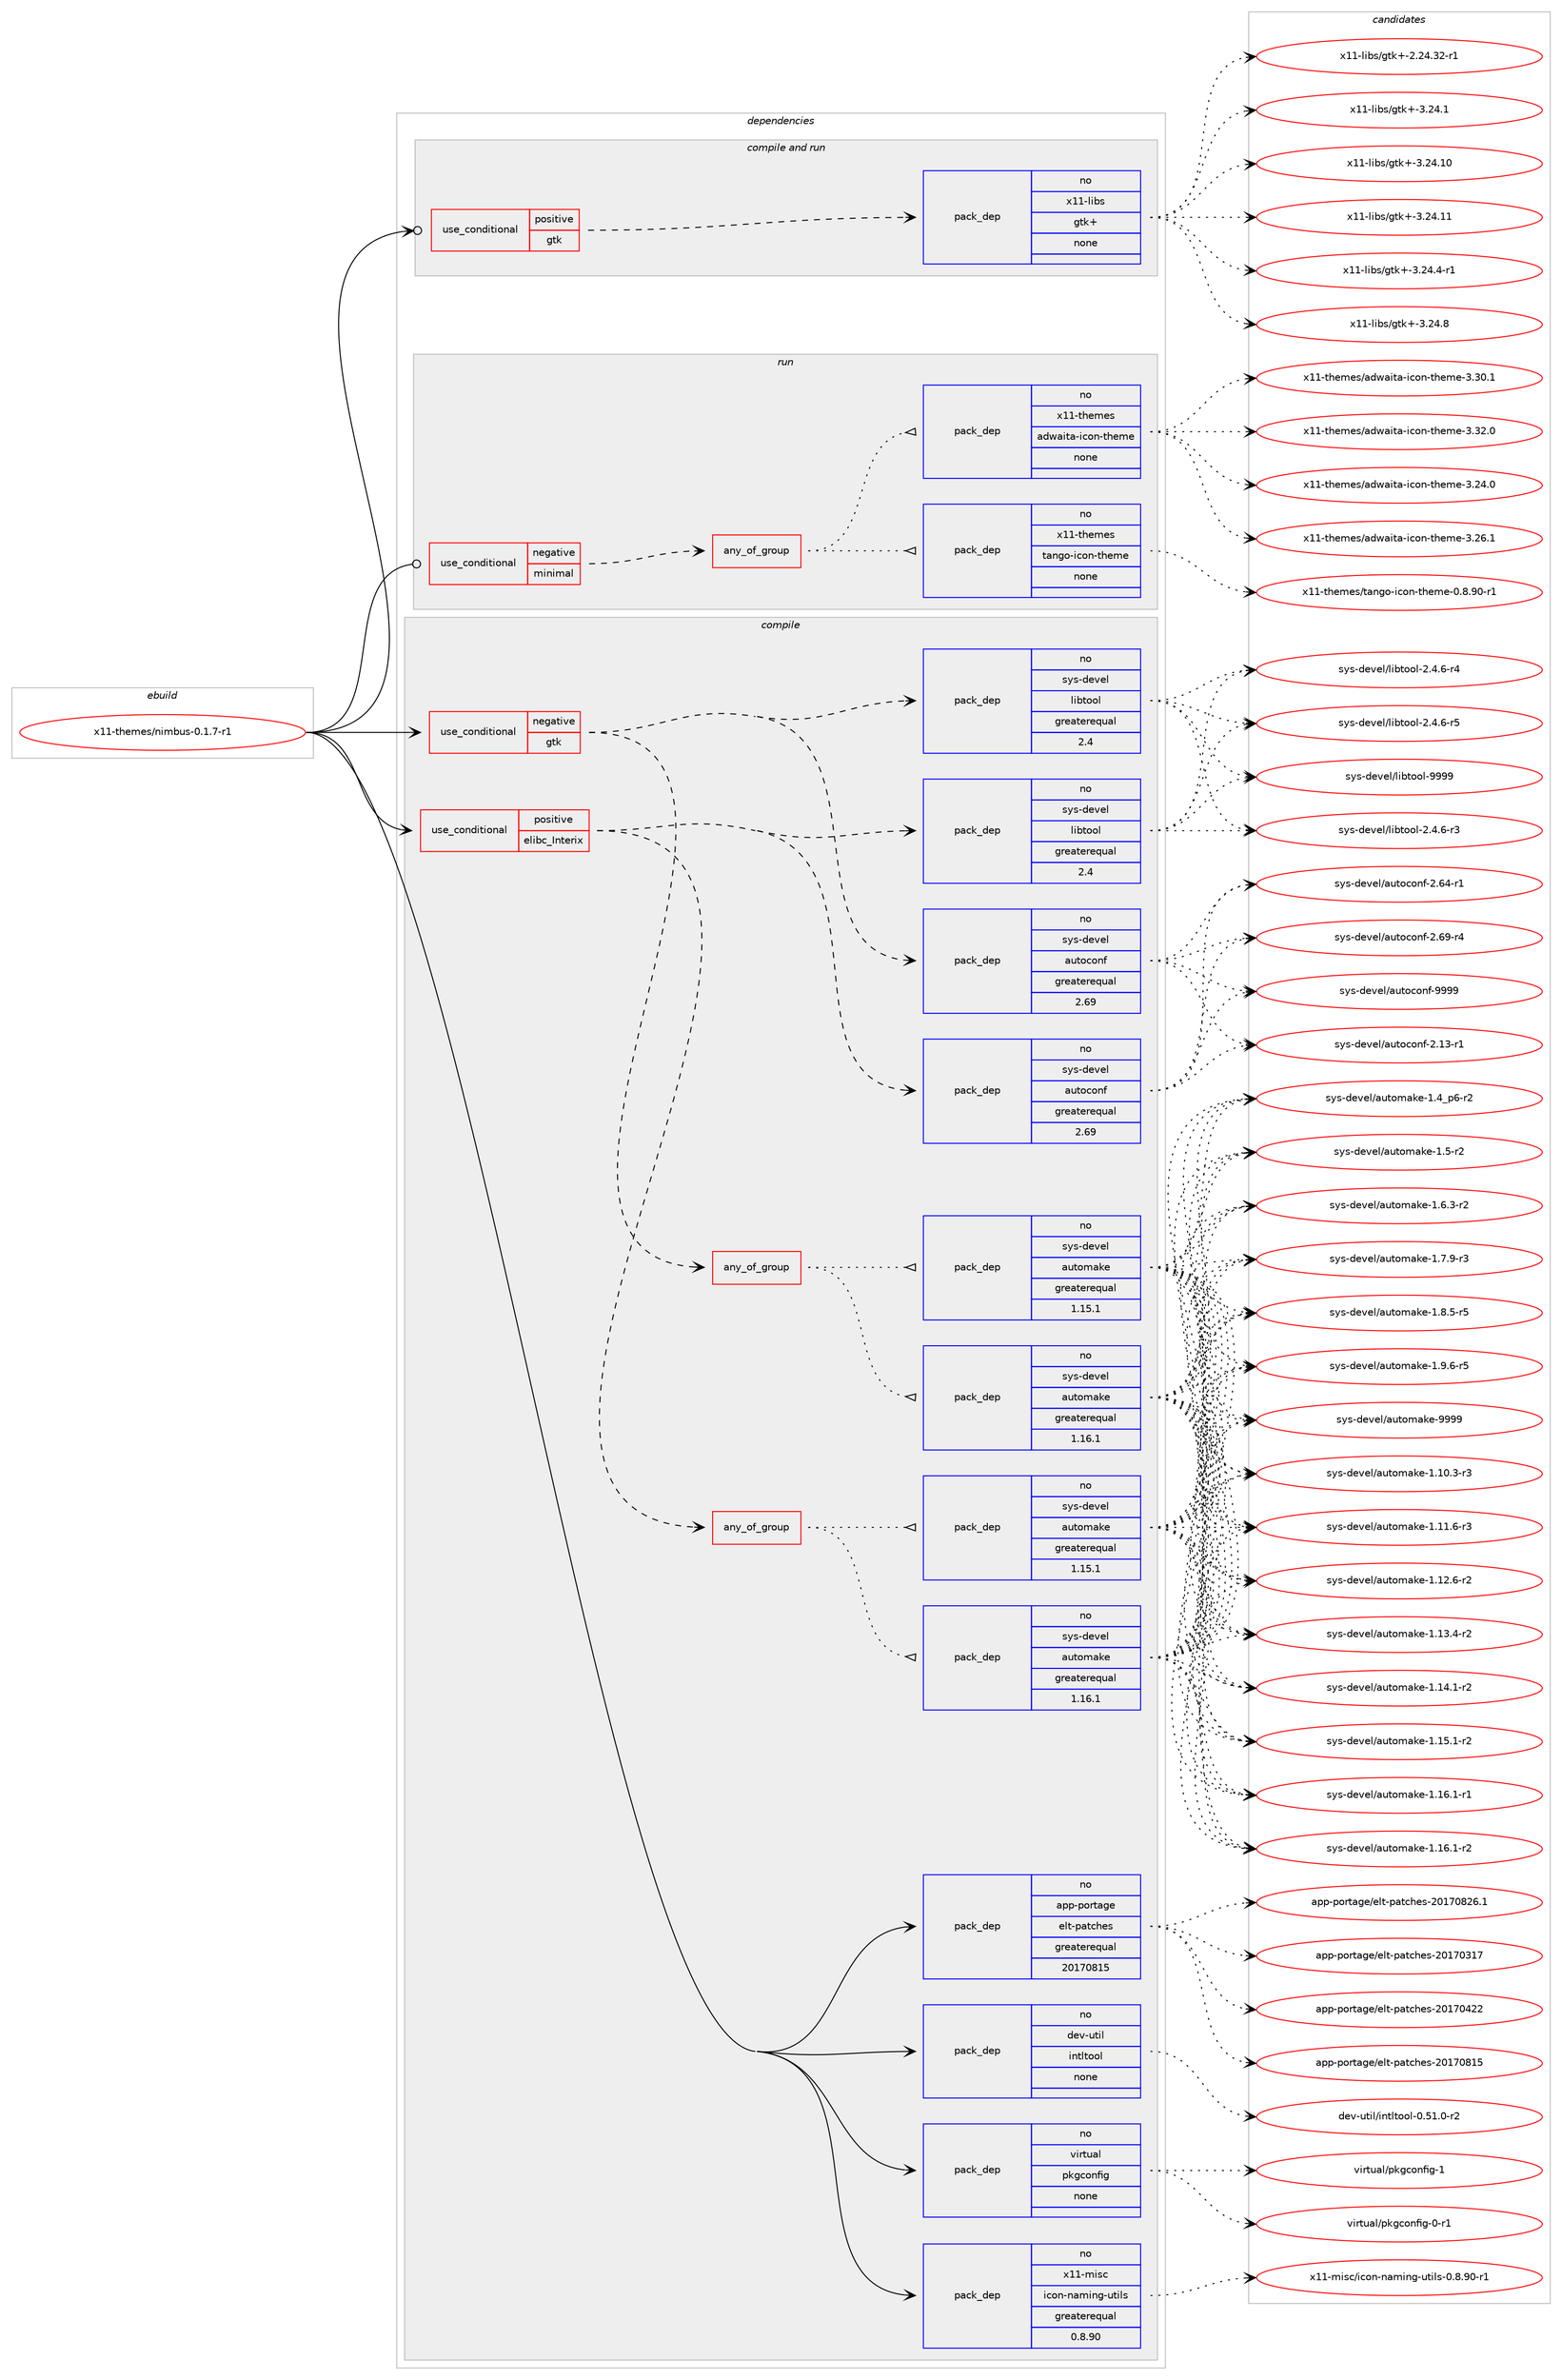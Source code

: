 digraph prolog {

# *************
# Graph options
# *************

newrank=true;
concentrate=true;
compound=true;
graph [rankdir=LR,fontname=Helvetica,fontsize=10,ranksep=1.5];#, ranksep=2.5, nodesep=0.2];
edge  [arrowhead=vee];
node  [fontname=Helvetica,fontsize=10];

# **********
# The ebuild
# **********

subgraph cluster_leftcol {
color=gray;
rank=same;
label=<<i>ebuild</i>>;
id [label="x11-themes/nimbus-0.1.7-r1", color=red, width=4, href="../x11-themes/nimbus-0.1.7-r1.svg"];
}

# ****************
# The dependencies
# ****************

subgraph cluster_midcol {
color=gray;
label=<<i>dependencies</i>>;
subgraph cluster_compile {
fillcolor="#eeeeee";
style=filled;
label=<<i>compile</i>>;
subgraph cond220426 {
dependency925000 [label=<<TABLE BORDER="0" CELLBORDER="1" CELLSPACING="0" CELLPADDING="4"><TR><TD ROWSPAN="3" CELLPADDING="10">use_conditional</TD></TR><TR><TD>negative</TD></TR><TR><TD>gtk</TD></TR></TABLE>>, shape=none, color=red];
subgraph any16218 {
dependency925001 [label=<<TABLE BORDER="0" CELLBORDER="1" CELLSPACING="0" CELLPADDING="4"><TR><TD CELLPADDING="10">any_of_group</TD></TR></TABLE>>, shape=none, color=red];subgraph pack687758 {
dependency925002 [label=<<TABLE BORDER="0" CELLBORDER="1" CELLSPACING="0" CELLPADDING="4" WIDTH="220"><TR><TD ROWSPAN="6" CELLPADDING="30">pack_dep</TD></TR><TR><TD WIDTH="110">no</TD></TR><TR><TD>sys-devel</TD></TR><TR><TD>automake</TD></TR><TR><TD>greaterequal</TD></TR><TR><TD>1.16.1</TD></TR></TABLE>>, shape=none, color=blue];
}
dependency925001:e -> dependency925002:w [weight=20,style="dotted",arrowhead="oinv"];
subgraph pack687759 {
dependency925003 [label=<<TABLE BORDER="0" CELLBORDER="1" CELLSPACING="0" CELLPADDING="4" WIDTH="220"><TR><TD ROWSPAN="6" CELLPADDING="30">pack_dep</TD></TR><TR><TD WIDTH="110">no</TD></TR><TR><TD>sys-devel</TD></TR><TR><TD>automake</TD></TR><TR><TD>greaterequal</TD></TR><TR><TD>1.15.1</TD></TR></TABLE>>, shape=none, color=blue];
}
dependency925001:e -> dependency925003:w [weight=20,style="dotted",arrowhead="oinv"];
}
dependency925000:e -> dependency925001:w [weight=20,style="dashed",arrowhead="vee"];
subgraph pack687760 {
dependency925004 [label=<<TABLE BORDER="0" CELLBORDER="1" CELLSPACING="0" CELLPADDING="4" WIDTH="220"><TR><TD ROWSPAN="6" CELLPADDING="30">pack_dep</TD></TR><TR><TD WIDTH="110">no</TD></TR><TR><TD>sys-devel</TD></TR><TR><TD>autoconf</TD></TR><TR><TD>greaterequal</TD></TR><TR><TD>2.69</TD></TR></TABLE>>, shape=none, color=blue];
}
dependency925000:e -> dependency925004:w [weight=20,style="dashed",arrowhead="vee"];
subgraph pack687761 {
dependency925005 [label=<<TABLE BORDER="0" CELLBORDER="1" CELLSPACING="0" CELLPADDING="4" WIDTH="220"><TR><TD ROWSPAN="6" CELLPADDING="30">pack_dep</TD></TR><TR><TD WIDTH="110">no</TD></TR><TR><TD>sys-devel</TD></TR><TR><TD>libtool</TD></TR><TR><TD>greaterequal</TD></TR><TR><TD>2.4</TD></TR></TABLE>>, shape=none, color=blue];
}
dependency925000:e -> dependency925005:w [weight=20,style="dashed",arrowhead="vee"];
}
id:e -> dependency925000:w [weight=20,style="solid",arrowhead="vee"];
subgraph cond220427 {
dependency925006 [label=<<TABLE BORDER="0" CELLBORDER="1" CELLSPACING="0" CELLPADDING="4"><TR><TD ROWSPAN="3" CELLPADDING="10">use_conditional</TD></TR><TR><TD>positive</TD></TR><TR><TD>elibc_Interix</TD></TR></TABLE>>, shape=none, color=red];
subgraph any16219 {
dependency925007 [label=<<TABLE BORDER="0" CELLBORDER="1" CELLSPACING="0" CELLPADDING="4"><TR><TD CELLPADDING="10">any_of_group</TD></TR></TABLE>>, shape=none, color=red];subgraph pack687762 {
dependency925008 [label=<<TABLE BORDER="0" CELLBORDER="1" CELLSPACING="0" CELLPADDING="4" WIDTH="220"><TR><TD ROWSPAN="6" CELLPADDING="30">pack_dep</TD></TR><TR><TD WIDTH="110">no</TD></TR><TR><TD>sys-devel</TD></TR><TR><TD>automake</TD></TR><TR><TD>greaterequal</TD></TR><TR><TD>1.16.1</TD></TR></TABLE>>, shape=none, color=blue];
}
dependency925007:e -> dependency925008:w [weight=20,style="dotted",arrowhead="oinv"];
subgraph pack687763 {
dependency925009 [label=<<TABLE BORDER="0" CELLBORDER="1" CELLSPACING="0" CELLPADDING="4" WIDTH="220"><TR><TD ROWSPAN="6" CELLPADDING="30">pack_dep</TD></TR><TR><TD WIDTH="110">no</TD></TR><TR><TD>sys-devel</TD></TR><TR><TD>automake</TD></TR><TR><TD>greaterequal</TD></TR><TR><TD>1.15.1</TD></TR></TABLE>>, shape=none, color=blue];
}
dependency925007:e -> dependency925009:w [weight=20,style="dotted",arrowhead="oinv"];
}
dependency925006:e -> dependency925007:w [weight=20,style="dashed",arrowhead="vee"];
subgraph pack687764 {
dependency925010 [label=<<TABLE BORDER="0" CELLBORDER="1" CELLSPACING="0" CELLPADDING="4" WIDTH="220"><TR><TD ROWSPAN="6" CELLPADDING="30">pack_dep</TD></TR><TR><TD WIDTH="110">no</TD></TR><TR><TD>sys-devel</TD></TR><TR><TD>autoconf</TD></TR><TR><TD>greaterequal</TD></TR><TR><TD>2.69</TD></TR></TABLE>>, shape=none, color=blue];
}
dependency925006:e -> dependency925010:w [weight=20,style="dashed",arrowhead="vee"];
subgraph pack687765 {
dependency925011 [label=<<TABLE BORDER="0" CELLBORDER="1" CELLSPACING="0" CELLPADDING="4" WIDTH="220"><TR><TD ROWSPAN="6" CELLPADDING="30">pack_dep</TD></TR><TR><TD WIDTH="110">no</TD></TR><TR><TD>sys-devel</TD></TR><TR><TD>libtool</TD></TR><TR><TD>greaterequal</TD></TR><TR><TD>2.4</TD></TR></TABLE>>, shape=none, color=blue];
}
dependency925006:e -> dependency925011:w [weight=20,style="dashed",arrowhead="vee"];
}
id:e -> dependency925006:w [weight=20,style="solid",arrowhead="vee"];
subgraph pack687766 {
dependency925012 [label=<<TABLE BORDER="0" CELLBORDER="1" CELLSPACING="0" CELLPADDING="4" WIDTH="220"><TR><TD ROWSPAN="6" CELLPADDING="30">pack_dep</TD></TR><TR><TD WIDTH="110">no</TD></TR><TR><TD>app-portage</TD></TR><TR><TD>elt-patches</TD></TR><TR><TD>greaterequal</TD></TR><TR><TD>20170815</TD></TR></TABLE>>, shape=none, color=blue];
}
id:e -> dependency925012:w [weight=20,style="solid",arrowhead="vee"];
subgraph pack687767 {
dependency925013 [label=<<TABLE BORDER="0" CELLBORDER="1" CELLSPACING="0" CELLPADDING="4" WIDTH="220"><TR><TD ROWSPAN="6" CELLPADDING="30">pack_dep</TD></TR><TR><TD WIDTH="110">no</TD></TR><TR><TD>dev-util</TD></TR><TR><TD>intltool</TD></TR><TR><TD>none</TD></TR><TR><TD></TD></TR></TABLE>>, shape=none, color=blue];
}
id:e -> dependency925013:w [weight=20,style="solid",arrowhead="vee"];
subgraph pack687768 {
dependency925014 [label=<<TABLE BORDER="0" CELLBORDER="1" CELLSPACING="0" CELLPADDING="4" WIDTH="220"><TR><TD ROWSPAN="6" CELLPADDING="30">pack_dep</TD></TR><TR><TD WIDTH="110">no</TD></TR><TR><TD>virtual</TD></TR><TR><TD>pkgconfig</TD></TR><TR><TD>none</TD></TR><TR><TD></TD></TR></TABLE>>, shape=none, color=blue];
}
id:e -> dependency925014:w [weight=20,style="solid",arrowhead="vee"];
subgraph pack687769 {
dependency925015 [label=<<TABLE BORDER="0" CELLBORDER="1" CELLSPACING="0" CELLPADDING="4" WIDTH="220"><TR><TD ROWSPAN="6" CELLPADDING="30">pack_dep</TD></TR><TR><TD WIDTH="110">no</TD></TR><TR><TD>x11-misc</TD></TR><TR><TD>icon-naming-utils</TD></TR><TR><TD>greaterequal</TD></TR><TR><TD>0.8.90</TD></TR></TABLE>>, shape=none, color=blue];
}
id:e -> dependency925015:w [weight=20,style="solid",arrowhead="vee"];
}
subgraph cluster_compileandrun {
fillcolor="#eeeeee";
style=filled;
label=<<i>compile and run</i>>;
subgraph cond220428 {
dependency925016 [label=<<TABLE BORDER="0" CELLBORDER="1" CELLSPACING="0" CELLPADDING="4"><TR><TD ROWSPAN="3" CELLPADDING="10">use_conditional</TD></TR><TR><TD>positive</TD></TR><TR><TD>gtk</TD></TR></TABLE>>, shape=none, color=red];
subgraph pack687770 {
dependency925017 [label=<<TABLE BORDER="0" CELLBORDER="1" CELLSPACING="0" CELLPADDING="4" WIDTH="220"><TR><TD ROWSPAN="6" CELLPADDING="30">pack_dep</TD></TR><TR><TD WIDTH="110">no</TD></TR><TR><TD>x11-libs</TD></TR><TR><TD>gtk+</TD></TR><TR><TD>none</TD></TR><TR><TD></TD></TR></TABLE>>, shape=none, color=blue];
}
dependency925016:e -> dependency925017:w [weight=20,style="dashed",arrowhead="vee"];
}
id:e -> dependency925016:w [weight=20,style="solid",arrowhead="odotvee"];
}
subgraph cluster_run {
fillcolor="#eeeeee";
style=filled;
label=<<i>run</i>>;
subgraph cond220429 {
dependency925018 [label=<<TABLE BORDER="0" CELLBORDER="1" CELLSPACING="0" CELLPADDING="4"><TR><TD ROWSPAN="3" CELLPADDING="10">use_conditional</TD></TR><TR><TD>negative</TD></TR><TR><TD>minimal</TD></TR></TABLE>>, shape=none, color=red];
subgraph any16220 {
dependency925019 [label=<<TABLE BORDER="0" CELLBORDER="1" CELLSPACING="0" CELLPADDING="4"><TR><TD CELLPADDING="10">any_of_group</TD></TR></TABLE>>, shape=none, color=red];subgraph pack687771 {
dependency925020 [label=<<TABLE BORDER="0" CELLBORDER="1" CELLSPACING="0" CELLPADDING="4" WIDTH="220"><TR><TD ROWSPAN="6" CELLPADDING="30">pack_dep</TD></TR><TR><TD WIDTH="110">no</TD></TR><TR><TD>x11-themes</TD></TR><TR><TD>adwaita-icon-theme</TD></TR><TR><TD>none</TD></TR><TR><TD></TD></TR></TABLE>>, shape=none, color=blue];
}
dependency925019:e -> dependency925020:w [weight=20,style="dotted",arrowhead="oinv"];
subgraph pack687772 {
dependency925021 [label=<<TABLE BORDER="0" CELLBORDER="1" CELLSPACING="0" CELLPADDING="4" WIDTH="220"><TR><TD ROWSPAN="6" CELLPADDING="30">pack_dep</TD></TR><TR><TD WIDTH="110">no</TD></TR><TR><TD>x11-themes</TD></TR><TR><TD>tango-icon-theme</TD></TR><TR><TD>none</TD></TR><TR><TD></TD></TR></TABLE>>, shape=none, color=blue];
}
dependency925019:e -> dependency925021:w [weight=20,style="dotted",arrowhead="oinv"];
}
dependency925018:e -> dependency925019:w [weight=20,style="dashed",arrowhead="vee"];
}
id:e -> dependency925018:w [weight=20,style="solid",arrowhead="odot"];
}
}

# **************
# The candidates
# **************

subgraph cluster_choices {
rank=same;
color=gray;
label=<<i>candidates</i>>;

subgraph choice687758 {
color=black;
nodesep=1;
choice11512111545100101118101108479711711611110997107101454946494846514511451 [label="sys-devel/automake-1.10.3-r3", color=red, width=4,href="../sys-devel/automake-1.10.3-r3.svg"];
choice11512111545100101118101108479711711611110997107101454946494946544511451 [label="sys-devel/automake-1.11.6-r3", color=red, width=4,href="../sys-devel/automake-1.11.6-r3.svg"];
choice11512111545100101118101108479711711611110997107101454946495046544511450 [label="sys-devel/automake-1.12.6-r2", color=red, width=4,href="../sys-devel/automake-1.12.6-r2.svg"];
choice11512111545100101118101108479711711611110997107101454946495146524511450 [label="sys-devel/automake-1.13.4-r2", color=red, width=4,href="../sys-devel/automake-1.13.4-r2.svg"];
choice11512111545100101118101108479711711611110997107101454946495246494511450 [label="sys-devel/automake-1.14.1-r2", color=red, width=4,href="../sys-devel/automake-1.14.1-r2.svg"];
choice11512111545100101118101108479711711611110997107101454946495346494511450 [label="sys-devel/automake-1.15.1-r2", color=red, width=4,href="../sys-devel/automake-1.15.1-r2.svg"];
choice11512111545100101118101108479711711611110997107101454946495446494511449 [label="sys-devel/automake-1.16.1-r1", color=red, width=4,href="../sys-devel/automake-1.16.1-r1.svg"];
choice11512111545100101118101108479711711611110997107101454946495446494511450 [label="sys-devel/automake-1.16.1-r2", color=red, width=4,href="../sys-devel/automake-1.16.1-r2.svg"];
choice115121115451001011181011084797117116111109971071014549465295112544511450 [label="sys-devel/automake-1.4_p6-r2", color=red, width=4,href="../sys-devel/automake-1.4_p6-r2.svg"];
choice11512111545100101118101108479711711611110997107101454946534511450 [label="sys-devel/automake-1.5-r2", color=red, width=4,href="../sys-devel/automake-1.5-r2.svg"];
choice115121115451001011181011084797117116111109971071014549465446514511450 [label="sys-devel/automake-1.6.3-r2", color=red, width=4,href="../sys-devel/automake-1.6.3-r2.svg"];
choice115121115451001011181011084797117116111109971071014549465546574511451 [label="sys-devel/automake-1.7.9-r3", color=red, width=4,href="../sys-devel/automake-1.7.9-r3.svg"];
choice115121115451001011181011084797117116111109971071014549465646534511453 [label="sys-devel/automake-1.8.5-r5", color=red, width=4,href="../sys-devel/automake-1.8.5-r5.svg"];
choice115121115451001011181011084797117116111109971071014549465746544511453 [label="sys-devel/automake-1.9.6-r5", color=red, width=4,href="../sys-devel/automake-1.9.6-r5.svg"];
choice115121115451001011181011084797117116111109971071014557575757 [label="sys-devel/automake-9999", color=red, width=4,href="../sys-devel/automake-9999.svg"];
dependency925002:e -> choice11512111545100101118101108479711711611110997107101454946494846514511451:w [style=dotted,weight="100"];
dependency925002:e -> choice11512111545100101118101108479711711611110997107101454946494946544511451:w [style=dotted,weight="100"];
dependency925002:e -> choice11512111545100101118101108479711711611110997107101454946495046544511450:w [style=dotted,weight="100"];
dependency925002:e -> choice11512111545100101118101108479711711611110997107101454946495146524511450:w [style=dotted,weight="100"];
dependency925002:e -> choice11512111545100101118101108479711711611110997107101454946495246494511450:w [style=dotted,weight="100"];
dependency925002:e -> choice11512111545100101118101108479711711611110997107101454946495346494511450:w [style=dotted,weight="100"];
dependency925002:e -> choice11512111545100101118101108479711711611110997107101454946495446494511449:w [style=dotted,weight="100"];
dependency925002:e -> choice11512111545100101118101108479711711611110997107101454946495446494511450:w [style=dotted,weight="100"];
dependency925002:e -> choice115121115451001011181011084797117116111109971071014549465295112544511450:w [style=dotted,weight="100"];
dependency925002:e -> choice11512111545100101118101108479711711611110997107101454946534511450:w [style=dotted,weight="100"];
dependency925002:e -> choice115121115451001011181011084797117116111109971071014549465446514511450:w [style=dotted,weight="100"];
dependency925002:e -> choice115121115451001011181011084797117116111109971071014549465546574511451:w [style=dotted,weight="100"];
dependency925002:e -> choice115121115451001011181011084797117116111109971071014549465646534511453:w [style=dotted,weight="100"];
dependency925002:e -> choice115121115451001011181011084797117116111109971071014549465746544511453:w [style=dotted,weight="100"];
dependency925002:e -> choice115121115451001011181011084797117116111109971071014557575757:w [style=dotted,weight="100"];
}
subgraph choice687759 {
color=black;
nodesep=1;
choice11512111545100101118101108479711711611110997107101454946494846514511451 [label="sys-devel/automake-1.10.3-r3", color=red, width=4,href="../sys-devel/automake-1.10.3-r3.svg"];
choice11512111545100101118101108479711711611110997107101454946494946544511451 [label="sys-devel/automake-1.11.6-r3", color=red, width=4,href="../sys-devel/automake-1.11.6-r3.svg"];
choice11512111545100101118101108479711711611110997107101454946495046544511450 [label="sys-devel/automake-1.12.6-r2", color=red, width=4,href="../sys-devel/automake-1.12.6-r2.svg"];
choice11512111545100101118101108479711711611110997107101454946495146524511450 [label="sys-devel/automake-1.13.4-r2", color=red, width=4,href="../sys-devel/automake-1.13.4-r2.svg"];
choice11512111545100101118101108479711711611110997107101454946495246494511450 [label="sys-devel/automake-1.14.1-r2", color=red, width=4,href="../sys-devel/automake-1.14.1-r2.svg"];
choice11512111545100101118101108479711711611110997107101454946495346494511450 [label="sys-devel/automake-1.15.1-r2", color=red, width=4,href="../sys-devel/automake-1.15.1-r2.svg"];
choice11512111545100101118101108479711711611110997107101454946495446494511449 [label="sys-devel/automake-1.16.1-r1", color=red, width=4,href="../sys-devel/automake-1.16.1-r1.svg"];
choice11512111545100101118101108479711711611110997107101454946495446494511450 [label="sys-devel/automake-1.16.1-r2", color=red, width=4,href="../sys-devel/automake-1.16.1-r2.svg"];
choice115121115451001011181011084797117116111109971071014549465295112544511450 [label="sys-devel/automake-1.4_p6-r2", color=red, width=4,href="../sys-devel/automake-1.4_p6-r2.svg"];
choice11512111545100101118101108479711711611110997107101454946534511450 [label="sys-devel/automake-1.5-r2", color=red, width=4,href="../sys-devel/automake-1.5-r2.svg"];
choice115121115451001011181011084797117116111109971071014549465446514511450 [label="sys-devel/automake-1.6.3-r2", color=red, width=4,href="../sys-devel/automake-1.6.3-r2.svg"];
choice115121115451001011181011084797117116111109971071014549465546574511451 [label="sys-devel/automake-1.7.9-r3", color=red, width=4,href="../sys-devel/automake-1.7.9-r3.svg"];
choice115121115451001011181011084797117116111109971071014549465646534511453 [label="sys-devel/automake-1.8.5-r5", color=red, width=4,href="../sys-devel/automake-1.8.5-r5.svg"];
choice115121115451001011181011084797117116111109971071014549465746544511453 [label="sys-devel/automake-1.9.6-r5", color=red, width=4,href="../sys-devel/automake-1.9.6-r5.svg"];
choice115121115451001011181011084797117116111109971071014557575757 [label="sys-devel/automake-9999", color=red, width=4,href="../sys-devel/automake-9999.svg"];
dependency925003:e -> choice11512111545100101118101108479711711611110997107101454946494846514511451:w [style=dotted,weight="100"];
dependency925003:e -> choice11512111545100101118101108479711711611110997107101454946494946544511451:w [style=dotted,weight="100"];
dependency925003:e -> choice11512111545100101118101108479711711611110997107101454946495046544511450:w [style=dotted,weight="100"];
dependency925003:e -> choice11512111545100101118101108479711711611110997107101454946495146524511450:w [style=dotted,weight="100"];
dependency925003:e -> choice11512111545100101118101108479711711611110997107101454946495246494511450:w [style=dotted,weight="100"];
dependency925003:e -> choice11512111545100101118101108479711711611110997107101454946495346494511450:w [style=dotted,weight="100"];
dependency925003:e -> choice11512111545100101118101108479711711611110997107101454946495446494511449:w [style=dotted,weight="100"];
dependency925003:e -> choice11512111545100101118101108479711711611110997107101454946495446494511450:w [style=dotted,weight="100"];
dependency925003:e -> choice115121115451001011181011084797117116111109971071014549465295112544511450:w [style=dotted,weight="100"];
dependency925003:e -> choice11512111545100101118101108479711711611110997107101454946534511450:w [style=dotted,weight="100"];
dependency925003:e -> choice115121115451001011181011084797117116111109971071014549465446514511450:w [style=dotted,weight="100"];
dependency925003:e -> choice115121115451001011181011084797117116111109971071014549465546574511451:w [style=dotted,weight="100"];
dependency925003:e -> choice115121115451001011181011084797117116111109971071014549465646534511453:w [style=dotted,weight="100"];
dependency925003:e -> choice115121115451001011181011084797117116111109971071014549465746544511453:w [style=dotted,weight="100"];
dependency925003:e -> choice115121115451001011181011084797117116111109971071014557575757:w [style=dotted,weight="100"];
}
subgraph choice687760 {
color=black;
nodesep=1;
choice1151211154510010111810110847971171161119911111010245504649514511449 [label="sys-devel/autoconf-2.13-r1", color=red, width=4,href="../sys-devel/autoconf-2.13-r1.svg"];
choice1151211154510010111810110847971171161119911111010245504654524511449 [label="sys-devel/autoconf-2.64-r1", color=red, width=4,href="../sys-devel/autoconf-2.64-r1.svg"];
choice1151211154510010111810110847971171161119911111010245504654574511452 [label="sys-devel/autoconf-2.69-r4", color=red, width=4,href="../sys-devel/autoconf-2.69-r4.svg"];
choice115121115451001011181011084797117116111991111101024557575757 [label="sys-devel/autoconf-9999", color=red, width=4,href="../sys-devel/autoconf-9999.svg"];
dependency925004:e -> choice1151211154510010111810110847971171161119911111010245504649514511449:w [style=dotted,weight="100"];
dependency925004:e -> choice1151211154510010111810110847971171161119911111010245504654524511449:w [style=dotted,weight="100"];
dependency925004:e -> choice1151211154510010111810110847971171161119911111010245504654574511452:w [style=dotted,weight="100"];
dependency925004:e -> choice115121115451001011181011084797117116111991111101024557575757:w [style=dotted,weight="100"];
}
subgraph choice687761 {
color=black;
nodesep=1;
choice1151211154510010111810110847108105981161111111084550465246544511451 [label="sys-devel/libtool-2.4.6-r3", color=red, width=4,href="../sys-devel/libtool-2.4.6-r3.svg"];
choice1151211154510010111810110847108105981161111111084550465246544511452 [label="sys-devel/libtool-2.4.6-r4", color=red, width=4,href="../sys-devel/libtool-2.4.6-r4.svg"];
choice1151211154510010111810110847108105981161111111084550465246544511453 [label="sys-devel/libtool-2.4.6-r5", color=red, width=4,href="../sys-devel/libtool-2.4.6-r5.svg"];
choice1151211154510010111810110847108105981161111111084557575757 [label="sys-devel/libtool-9999", color=red, width=4,href="../sys-devel/libtool-9999.svg"];
dependency925005:e -> choice1151211154510010111810110847108105981161111111084550465246544511451:w [style=dotted,weight="100"];
dependency925005:e -> choice1151211154510010111810110847108105981161111111084550465246544511452:w [style=dotted,weight="100"];
dependency925005:e -> choice1151211154510010111810110847108105981161111111084550465246544511453:w [style=dotted,weight="100"];
dependency925005:e -> choice1151211154510010111810110847108105981161111111084557575757:w [style=dotted,weight="100"];
}
subgraph choice687762 {
color=black;
nodesep=1;
choice11512111545100101118101108479711711611110997107101454946494846514511451 [label="sys-devel/automake-1.10.3-r3", color=red, width=4,href="../sys-devel/automake-1.10.3-r3.svg"];
choice11512111545100101118101108479711711611110997107101454946494946544511451 [label="sys-devel/automake-1.11.6-r3", color=red, width=4,href="../sys-devel/automake-1.11.6-r3.svg"];
choice11512111545100101118101108479711711611110997107101454946495046544511450 [label="sys-devel/automake-1.12.6-r2", color=red, width=4,href="../sys-devel/automake-1.12.6-r2.svg"];
choice11512111545100101118101108479711711611110997107101454946495146524511450 [label="sys-devel/automake-1.13.4-r2", color=red, width=4,href="../sys-devel/automake-1.13.4-r2.svg"];
choice11512111545100101118101108479711711611110997107101454946495246494511450 [label="sys-devel/automake-1.14.1-r2", color=red, width=4,href="../sys-devel/automake-1.14.1-r2.svg"];
choice11512111545100101118101108479711711611110997107101454946495346494511450 [label="sys-devel/automake-1.15.1-r2", color=red, width=4,href="../sys-devel/automake-1.15.1-r2.svg"];
choice11512111545100101118101108479711711611110997107101454946495446494511449 [label="sys-devel/automake-1.16.1-r1", color=red, width=4,href="../sys-devel/automake-1.16.1-r1.svg"];
choice11512111545100101118101108479711711611110997107101454946495446494511450 [label="sys-devel/automake-1.16.1-r2", color=red, width=4,href="../sys-devel/automake-1.16.1-r2.svg"];
choice115121115451001011181011084797117116111109971071014549465295112544511450 [label="sys-devel/automake-1.4_p6-r2", color=red, width=4,href="../sys-devel/automake-1.4_p6-r2.svg"];
choice11512111545100101118101108479711711611110997107101454946534511450 [label="sys-devel/automake-1.5-r2", color=red, width=4,href="../sys-devel/automake-1.5-r2.svg"];
choice115121115451001011181011084797117116111109971071014549465446514511450 [label="sys-devel/automake-1.6.3-r2", color=red, width=4,href="../sys-devel/automake-1.6.3-r2.svg"];
choice115121115451001011181011084797117116111109971071014549465546574511451 [label="sys-devel/automake-1.7.9-r3", color=red, width=4,href="../sys-devel/automake-1.7.9-r3.svg"];
choice115121115451001011181011084797117116111109971071014549465646534511453 [label="sys-devel/automake-1.8.5-r5", color=red, width=4,href="../sys-devel/automake-1.8.5-r5.svg"];
choice115121115451001011181011084797117116111109971071014549465746544511453 [label="sys-devel/automake-1.9.6-r5", color=red, width=4,href="../sys-devel/automake-1.9.6-r5.svg"];
choice115121115451001011181011084797117116111109971071014557575757 [label="sys-devel/automake-9999", color=red, width=4,href="../sys-devel/automake-9999.svg"];
dependency925008:e -> choice11512111545100101118101108479711711611110997107101454946494846514511451:w [style=dotted,weight="100"];
dependency925008:e -> choice11512111545100101118101108479711711611110997107101454946494946544511451:w [style=dotted,weight="100"];
dependency925008:e -> choice11512111545100101118101108479711711611110997107101454946495046544511450:w [style=dotted,weight="100"];
dependency925008:e -> choice11512111545100101118101108479711711611110997107101454946495146524511450:w [style=dotted,weight="100"];
dependency925008:e -> choice11512111545100101118101108479711711611110997107101454946495246494511450:w [style=dotted,weight="100"];
dependency925008:e -> choice11512111545100101118101108479711711611110997107101454946495346494511450:w [style=dotted,weight="100"];
dependency925008:e -> choice11512111545100101118101108479711711611110997107101454946495446494511449:w [style=dotted,weight="100"];
dependency925008:e -> choice11512111545100101118101108479711711611110997107101454946495446494511450:w [style=dotted,weight="100"];
dependency925008:e -> choice115121115451001011181011084797117116111109971071014549465295112544511450:w [style=dotted,weight="100"];
dependency925008:e -> choice11512111545100101118101108479711711611110997107101454946534511450:w [style=dotted,weight="100"];
dependency925008:e -> choice115121115451001011181011084797117116111109971071014549465446514511450:w [style=dotted,weight="100"];
dependency925008:e -> choice115121115451001011181011084797117116111109971071014549465546574511451:w [style=dotted,weight="100"];
dependency925008:e -> choice115121115451001011181011084797117116111109971071014549465646534511453:w [style=dotted,weight="100"];
dependency925008:e -> choice115121115451001011181011084797117116111109971071014549465746544511453:w [style=dotted,weight="100"];
dependency925008:e -> choice115121115451001011181011084797117116111109971071014557575757:w [style=dotted,weight="100"];
}
subgraph choice687763 {
color=black;
nodesep=1;
choice11512111545100101118101108479711711611110997107101454946494846514511451 [label="sys-devel/automake-1.10.3-r3", color=red, width=4,href="../sys-devel/automake-1.10.3-r3.svg"];
choice11512111545100101118101108479711711611110997107101454946494946544511451 [label="sys-devel/automake-1.11.6-r3", color=red, width=4,href="../sys-devel/automake-1.11.6-r3.svg"];
choice11512111545100101118101108479711711611110997107101454946495046544511450 [label="sys-devel/automake-1.12.6-r2", color=red, width=4,href="../sys-devel/automake-1.12.6-r2.svg"];
choice11512111545100101118101108479711711611110997107101454946495146524511450 [label="sys-devel/automake-1.13.4-r2", color=red, width=4,href="../sys-devel/automake-1.13.4-r2.svg"];
choice11512111545100101118101108479711711611110997107101454946495246494511450 [label="sys-devel/automake-1.14.1-r2", color=red, width=4,href="../sys-devel/automake-1.14.1-r2.svg"];
choice11512111545100101118101108479711711611110997107101454946495346494511450 [label="sys-devel/automake-1.15.1-r2", color=red, width=4,href="../sys-devel/automake-1.15.1-r2.svg"];
choice11512111545100101118101108479711711611110997107101454946495446494511449 [label="sys-devel/automake-1.16.1-r1", color=red, width=4,href="../sys-devel/automake-1.16.1-r1.svg"];
choice11512111545100101118101108479711711611110997107101454946495446494511450 [label="sys-devel/automake-1.16.1-r2", color=red, width=4,href="../sys-devel/automake-1.16.1-r2.svg"];
choice115121115451001011181011084797117116111109971071014549465295112544511450 [label="sys-devel/automake-1.4_p6-r2", color=red, width=4,href="../sys-devel/automake-1.4_p6-r2.svg"];
choice11512111545100101118101108479711711611110997107101454946534511450 [label="sys-devel/automake-1.5-r2", color=red, width=4,href="../sys-devel/automake-1.5-r2.svg"];
choice115121115451001011181011084797117116111109971071014549465446514511450 [label="sys-devel/automake-1.6.3-r2", color=red, width=4,href="../sys-devel/automake-1.6.3-r2.svg"];
choice115121115451001011181011084797117116111109971071014549465546574511451 [label="sys-devel/automake-1.7.9-r3", color=red, width=4,href="../sys-devel/automake-1.7.9-r3.svg"];
choice115121115451001011181011084797117116111109971071014549465646534511453 [label="sys-devel/automake-1.8.5-r5", color=red, width=4,href="../sys-devel/automake-1.8.5-r5.svg"];
choice115121115451001011181011084797117116111109971071014549465746544511453 [label="sys-devel/automake-1.9.6-r5", color=red, width=4,href="../sys-devel/automake-1.9.6-r5.svg"];
choice115121115451001011181011084797117116111109971071014557575757 [label="sys-devel/automake-9999", color=red, width=4,href="../sys-devel/automake-9999.svg"];
dependency925009:e -> choice11512111545100101118101108479711711611110997107101454946494846514511451:w [style=dotted,weight="100"];
dependency925009:e -> choice11512111545100101118101108479711711611110997107101454946494946544511451:w [style=dotted,weight="100"];
dependency925009:e -> choice11512111545100101118101108479711711611110997107101454946495046544511450:w [style=dotted,weight="100"];
dependency925009:e -> choice11512111545100101118101108479711711611110997107101454946495146524511450:w [style=dotted,weight="100"];
dependency925009:e -> choice11512111545100101118101108479711711611110997107101454946495246494511450:w [style=dotted,weight="100"];
dependency925009:e -> choice11512111545100101118101108479711711611110997107101454946495346494511450:w [style=dotted,weight="100"];
dependency925009:e -> choice11512111545100101118101108479711711611110997107101454946495446494511449:w [style=dotted,weight="100"];
dependency925009:e -> choice11512111545100101118101108479711711611110997107101454946495446494511450:w [style=dotted,weight="100"];
dependency925009:e -> choice115121115451001011181011084797117116111109971071014549465295112544511450:w [style=dotted,weight="100"];
dependency925009:e -> choice11512111545100101118101108479711711611110997107101454946534511450:w [style=dotted,weight="100"];
dependency925009:e -> choice115121115451001011181011084797117116111109971071014549465446514511450:w [style=dotted,weight="100"];
dependency925009:e -> choice115121115451001011181011084797117116111109971071014549465546574511451:w [style=dotted,weight="100"];
dependency925009:e -> choice115121115451001011181011084797117116111109971071014549465646534511453:w [style=dotted,weight="100"];
dependency925009:e -> choice115121115451001011181011084797117116111109971071014549465746544511453:w [style=dotted,weight="100"];
dependency925009:e -> choice115121115451001011181011084797117116111109971071014557575757:w [style=dotted,weight="100"];
}
subgraph choice687764 {
color=black;
nodesep=1;
choice1151211154510010111810110847971171161119911111010245504649514511449 [label="sys-devel/autoconf-2.13-r1", color=red, width=4,href="../sys-devel/autoconf-2.13-r1.svg"];
choice1151211154510010111810110847971171161119911111010245504654524511449 [label="sys-devel/autoconf-2.64-r1", color=red, width=4,href="../sys-devel/autoconf-2.64-r1.svg"];
choice1151211154510010111810110847971171161119911111010245504654574511452 [label="sys-devel/autoconf-2.69-r4", color=red, width=4,href="../sys-devel/autoconf-2.69-r4.svg"];
choice115121115451001011181011084797117116111991111101024557575757 [label="sys-devel/autoconf-9999", color=red, width=4,href="../sys-devel/autoconf-9999.svg"];
dependency925010:e -> choice1151211154510010111810110847971171161119911111010245504649514511449:w [style=dotted,weight="100"];
dependency925010:e -> choice1151211154510010111810110847971171161119911111010245504654524511449:w [style=dotted,weight="100"];
dependency925010:e -> choice1151211154510010111810110847971171161119911111010245504654574511452:w [style=dotted,weight="100"];
dependency925010:e -> choice115121115451001011181011084797117116111991111101024557575757:w [style=dotted,weight="100"];
}
subgraph choice687765 {
color=black;
nodesep=1;
choice1151211154510010111810110847108105981161111111084550465246544511451 [label="sys-devel/libtool-2.4.6-r3", color=red, width=4,href="../sys-devel/libtool-2.4.6-r3.svg"];
choice1151211154510010111810110847108105981161111111084550465246544511452 [label="sys-devel/libtool-2.4.6-r4", color=red, width=4,href="../sys-devel/libtool-2.4.6-r4.svg"];
choice1151211154510010111810110847108105981161111111084550465246544511453 [label="sys-devel/libtool-2.4.6-r5", color=red, width=4,href="../sys-devel/libtool-2.4.6-r5.svg"];
choice1151211154510010111810110847108105981161111111084557575757 [label="sys-devel/libtool-9999", color=red, width=4,href="../sys-devel/libtool-9999.svg"];
dependency925011:e -> choice1151211154510010111810110847108105981161111111084550465246544511451:w [style=dotted,weight="100"];
dependency925011:e -> choice1151211154510010111810110847108105981161111111084550465246544511452:w [style=dotted,weight="100"];
dependency925011:e -> choice1151211154510010111810110847108105981161111111084550465246544511453:w [style=dotted,weight="100"];
dependency925011:e -> choice1151211154510010111810110847108105981161111111084557575757:w [style=dotted,weight="100"];
}
subgraph choice687766 {
color=black;
nodesep=1;
choice97112112451121111141169710310147101108116451129711699104101115455048495548514955 [label="app-portage/elt-patches-20170317", color=red, width=4,href="../app-portage/elt-patches-20170317.svg"];
choice97112112451121111141169710310147101108116451129711699104101115455048495548525050 [label="app-portage/elt-patches-20170422", color=red, width=4,href="../app-portage/elt-patches-20170422.svg"];
choice97112112451121111141169710310147101108116451129711699104101115455048495548564953 [label="app-portage/elt-patches-20170815", color=red, width=4,href="../app-portage/elt-patches-20170815.svg"];
choice971121124511211111411697103101471011081164511297116991041011154550484955485650544649 [label="app-portage/elt-patches-20170826.1", color=red, width=4,href="../app-portage/elt-patches-20170826.1.svg"];
dependency925012:e -> choice97112112451121111141169710310147101108116451129711699104101115455048495548514955:w [style=dotted,weight="100"];
dependency925012:e -> choice97112112451121111141169710310147101108116451129711699104101115455048495548525050:w [style=dotted,weight="100"];
dependency925012:e -> choice97112112451121111141169710310147101108116451129711699104101115455048495548564953:w [style=dotted,weight="100"];
dependency925012:e -> choice971121124511211111411697103101471011081164511297116991041011154550484955485650544649:w [style=dotted,weight="100"];
}
subgraph choice687767 {
color=black;
nodesep=1;
choice1001011184511711610510847105110116108116111111108454846534946484511450 [label="dev-util/intltool-0.51.0-r2", color=red, width=4,href="../dev-util/intltool-0.51.0-r2.svg"];
dependency925013:e -> choice1001011184511711610510847105110116108116111111108454846534946484511450:w [style=dotted,weight="100"];
}
subgraph choice687768 {
color=black;
nodesep=1;
choice11810511411611797108471121071039911111010210510345484511449 [label="virtual/pkgconfig-0-r1", color=red, width=4,href="../virtual/pkgconfig-0-r1.svg"];
choice1181051141161179710847112107103991111101021051034549 [label="virtual/pkgconfig-1", color=red, width=4,href="../virtual/pkgconfig-1.svg"];
dependency925014:e -> choice11810511411611797108471121071039911111010210510345484511449:w [style=dotted,weight="100"];
dependency925014:e -> choice1181051141161179710847112107103991111101021051034549:w [style=dotted,weight="100"];
}
subgraph choice687769 {
color=black;
nodesep=1;
choice120494945109105115994710599111110451109710910511010345117116105108115454846564657484511449 [label="x11-misc/icon-naming-utils-0.8.90-r1", color=red, width=4,href="../x11-misc/icon-naming-utils-0.8.90-r1.svg"];
dependency925015:e -> choice120494945109105115994710599111110451109710910511010345117116105108115454846564657484511449:w [style=dotted,weight="100"];
}
subgraph choice687770 {
color=black;
nodesep=1;
choice12049494510810598115471031161074345504650524651504511449 [label="x11-libs/gtk+-2.24.32-r1", color=red, width=4,href="../x11-libs/gtk+-2.24.32-r1.svg"];
choice12049494510810598115471031161074345514650524649 [label="x11-libs/gtk+-3.24.1", color=red, width=4,href="../x11-libs/gtk+-3.24.1.svg"];
choice1204949451081059811547103116107434551465052464948 [label="x11-libs/gtk+-3.24.10", color=red, width=4,href="../x11-libs/gtk+-3.24.10.svg"];
choice1204949451081059811547103116107434551465052464949 [label="x11-libs/gtk+-3.24.11", color=red, width=4,href="../x11-libs/gtk+-3.24.11.svg"];
choice120494945108105981154710311610743455146505246524511449 [label="x11-libs/gtk+-3.24.4-r1", color=red, width=4,href="../x11-libs/gtk+-3.24.4-r1.svg"];
choice12049494510810598115471031161074345514650524656 [label="x11-libs/gtk+-3.24.8", color=red, width=4,href="../x11-libs/gtk+-3.24.8.svg"];
dependency925017:e -> choice12049494510810598115471031161074345504650524651504511449:w [style=dotted,weight="100"];
dependency925017:e -> choice12049494510810598115471031161074345514650524649:w [style=dotted,weight="100"];
dependency925017:e -> choice1204949451081059811547103116107434551465052464948:w [style=dotted,weight="100"];
dependency925017:e -> choice1204949451081059811547103116107434551465052464949:w [style=dotted,weight="100"];
dependency925017:e -> choice120494945108105981154710311610743455146505246524511449:w [style=dotted,weight="100"];
dependency925017:e -> choice12049494510810598115471031161074345514650524656:w [style=dotted,weight="100"];
}
subgraph choice687771 {
color=black;
nodesep=1;
choice1204949451161041011091011154797100119971051169745105991111104511610410110910145514650524648 [label="x11-themes/adwaita-icon-theme-3.24.0", color=red, width=4,href="../x11-themes/adwaita-icon-theme-3.24.0.svg"];
choice1204949451161041011091011154797100119971051169745105991111104511610410110910145514650544649 [label="x11-themes/adwaita-icon-theme-3.26.1", color=red, width=4,href="../x11-themes/adwaita-icon-theme-3.26.1.svg"];
choice1204949451161041011091011154797100119971051169745105991111104511610410110910145514651484649 [label="x11-themes/adwaita-icon-theme-3.30.1", color=red, width=4,href="../x11-themes/adwaita-icon-theme-3.30.1.svg"];
choice1204949451161041011091011154797100119971051169745105991111104511610410110910145514651504648 [label="x11-themes/adwaita-icon-theme-3.32.0", color=red, width=4,href="../x11-themes/adwaita-icon-theme-3.32.0.svg"];
dependency925020:e -> choice1204949451161041011091011154797100119971051169745105991111104511610410110910145514650524648:w [style=dotted,weight="100"];
dependency925020:e -> choice1204949451161041011091011154797100119971051169745105991111104511610410110910145514650544649:w [style=dotted,weight="100"];
dependency925020:e -> choice1204949451161041011091011154797100119971051169745105991111104511610410110910145514651484649:w [style=dotted,weight="100"];
dependency925020:e -> choice1204949451161041011091011154797100119971051169745105991111104511610410110910145514651504648:w [style=dotted,weight="100"];
}
subgraph choice687772 {
color=black;
nodesep=1;
choice1204949451161041011091011154711697110103111451059911111045116104101109101454846564657484511449 [label="x11-themes/tango-icon-theme-0.8.90-r1", color=red, width=4,href="../x11-themes/tango-icon-theme-0.8.90-r1.svg"];
dependency925021:e -> choice1204949451161041011091011154711697110103111451059911111045116104101109101454846564657484511449:w [style=dotted,weight="100"];
}
}

}

